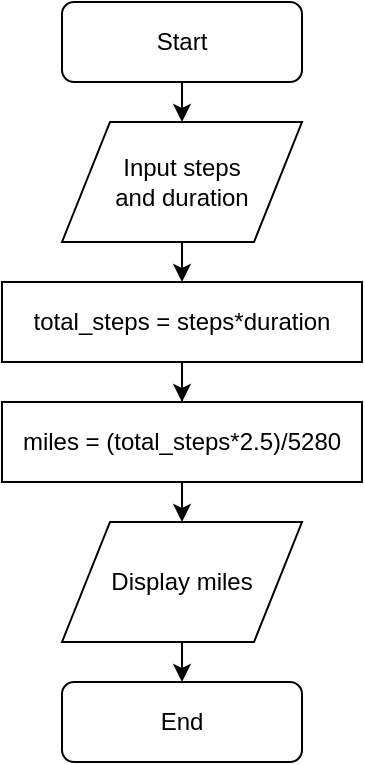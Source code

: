 <mxfile version="11.3.1" type="github" pages="1"><diagram id="CPMdw7QAXaqeILdk5LVC" name="Page-1"><mxGraphModel dx="854" dy="457" grid="1" gridSize="10" guides="1" tooltips="1" connect="1" arrows="1" fold="1" page="1" pageScale="1" pageWidth="850" pageHeight="1100" math="0" shadow="0"><root><mxCell id="0"/><mxCell id="1" parent="0"/><mxCell id="NvkewfGpssTjJ267QzII-9" style="edgeStyle=orthogonalEdgeStyle;rounded=0;orthogonalLoop=1;jettySize=auto;html=1;exitX=0.5;exitY=1;exitDx=0;exitDy=0;entryX=0.5;entryY=0;entryDx=0;entryDy=0;" parent="1" source="NvkewfGpssTjJ267QzII-2" target="NvkewfGpssTjJ267QzII-3" edge="1"><mxGeometry relative="1" as="geometry"/></mxCell><mxCell id="NvkewfGpssTjJ267QzII-2" value="Start" style="rounded=1;whiteSpace=wrap;html=1;" parent="1" vertex="1"><mxGeometry x="320" y="60" width="120" height="40" as="geometry"/></mxCell><mxCell id="NvkewfGpssTjJ267QzII-11" style="edgeStyle=orthogonalEdgeStyle;rounded=0;orthogonalLoop=1;jettySize=auto;html=1;exitX=0.5;exitY=1;exitDx=0;exitDy=0;entryX=0.5;entryY=0;entryDx=0;entryDy=0;" parent="1" source="NvkewfGpssTjJ267QzII-3" target="NvkewfGpssTjJ267QzII-4" edge="1"><mxGeometry relative="1" as="geometry"/></mxCell><mxCell id="NvkewfGpssTjJ267QzII-3" value="Input steps &lt;br&gt;and duration" style="shape=parallelogram;perimeter=parallelogramPerimeter;whiteSpace=wrap;html=1;" parent="1" vertex="1"><mxGeometry x="320" y="120" width="120" height="60" as="geometry"/></mxCell><mxCell id="NvkewfGpssTjJ267QzII-12" style="edgeStyle=orthogonalEdgeStyle;rounded=0;orthogonalLoop=1;jettySize=auto;html=1;exitX=0.5;exitY=1;exitDx=0;exitDy=0;" parent="1" source="NvkewfGpssTjJ267QzII-4" target="NvkewfGpssTjJ267QzII-5" edge="1"><mxGeometry relative="1" as="geometry"/></mxCell><mxCell id="NvkewfGpssTjJ267QzII-4" value="total_steps = steps*duration" style="rounded=0;whiteSpace=wrap;html=1;" parent="1" vertex="1"><mxGeometry x="290" y="200" width="180" height="40" as="geometry"/></mxCell><mxCell id="NvkewfGpssTjJ267QzII-13" style="edgeStyle=orthogonalEdgeStyle;rounded=0;orthogonalLoop=1;jettySize=auto;html=1;exitX=0.5;exitY=1;exitDx=0;exitDy=0;entryX=0.5;entryY=0;entryDx=0;entryDy=0;" parent="1" source="NvkewfGpssTjJ267QzII-5" target="NvkewfGpssTjJ267QzII-6" edge="1"><mxGeometry relative="1" as="geometry"/></mxCell><mxCell id="NvkewfGpssTjJ267QzII-5" value="miles = (total_steps*2.5)/5280" style="rounded=0;whiteSpace=wrap;html=1;" parent="1" vertex="1"><mxGeometry x="290" y="260" width="180" height="40" as="geometry"/></mxCell><mxCell id="NvkewfGpssTjJ267QzII-14" style="edgeStyle=orthogonalEdgeStyle;rounded=0;orthogonalLoop=1;jettySize=auto;html=1;exitX=0.5;exitY=1;exitDx=0;exitDy=0;entryX=0.5;entryY=0;entryDx=0;entryDy=0;" parent="1" source="NvkewfGpssTjJ267QzII-6" target="NvkewfGpssTjJ267QzII-7" edge="1"><mxGeometry relative="1" as="geometry"/></mxCell><mxCell id="NvkewfGpssTjJ267QzII-6" value="Display miles" style="shape=parallelogram;perimeter=parallelogramPerimeter;whiteSpace=wrap;html=1;" parent="1" vertex="1"><mxGeometry x="320" y="320" width="120" height="60" as="geometry"/></mxCell><mxCell id="NvkewfGpssTjJ267QzII-7" value="End" style="rounded=1;whiteSpace=wrap;html=1;" parent="1" vertex="1"><mxGeometry x="320" y="400" width="120" height="40" as="geometry"/></mxCell></root></mxGraphModel></diagram></mxfile>